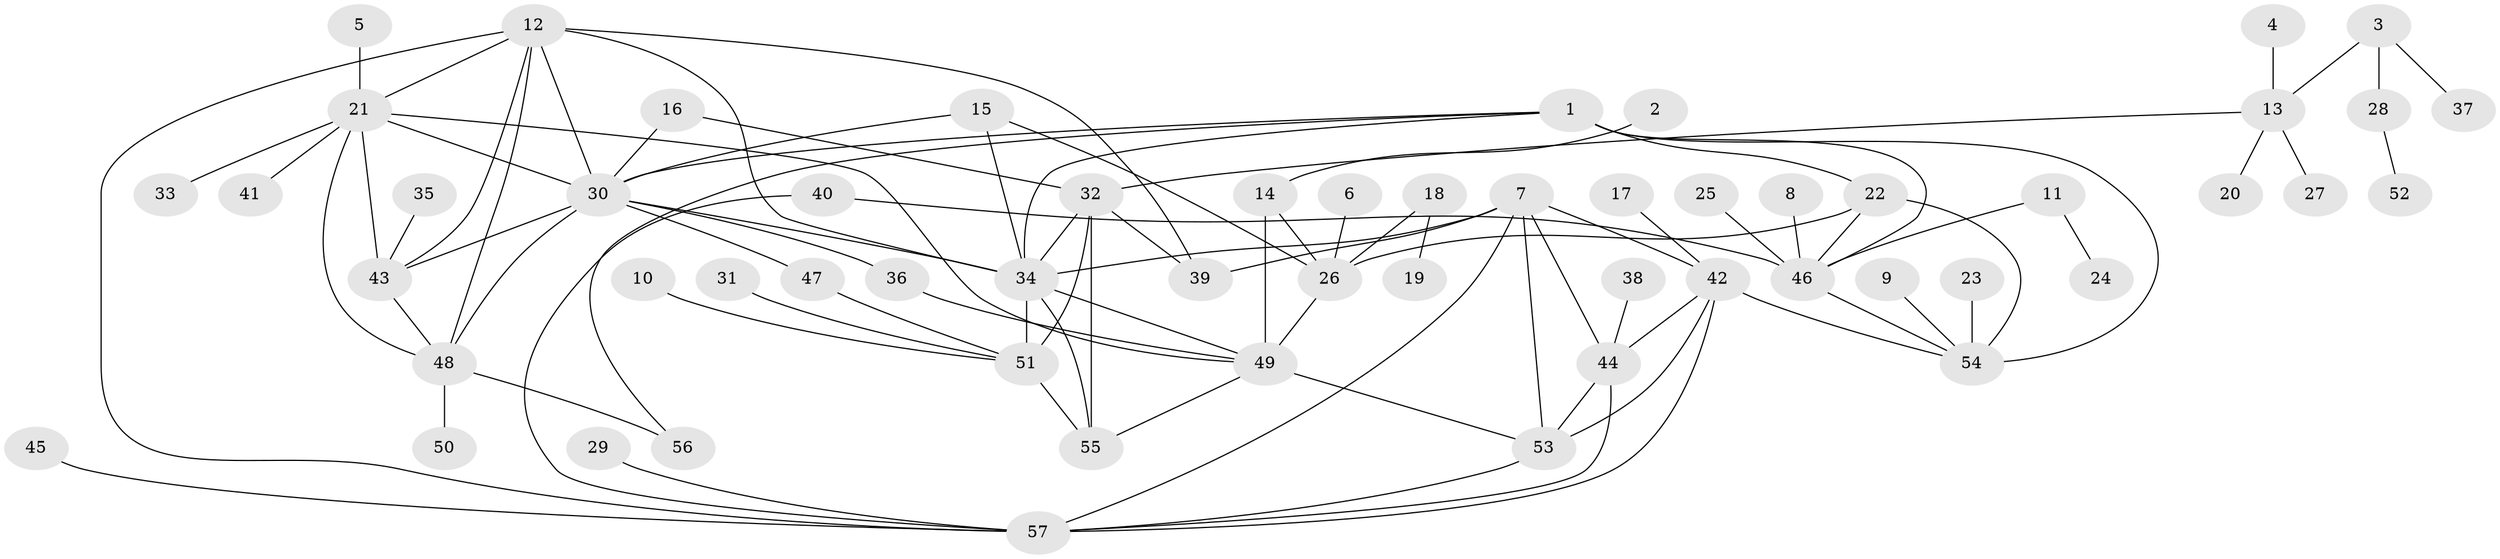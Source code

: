 // original degree distribution, {7: 0.061946902654867256, 8: 0.04424778761061947, 10: 0.04424778761061947, 11: 0.008849557522123894, 6: 0.05309734513274336, 5: 0.017699115044247787, 2: 0.1592920353982301, 1: 0.5398230088495575, 3: 0.061946902654867256, 4: 0.008849557522123894}
// Generated by graph-tools (version 1.1) at 2025/02/03/09/25 03:02:51]
// undirected, 57 vertices, 92 edges
graph export_dot {
graph [start="1"]
  node [color=gray90,style=filled];
  1;
  2;
  3;
  4;
  5;
  6;
  7;
  8;
  9;
  10;
  11;
  12;
  13;
  14;
  15;
  16;
  17;
  18;
  19;
  20;
  21;
  22;
  23;
  24;
  25;
  26;
  27;
  28;
  29;
  30;
  31;
  32;
  33;
  34;
  35;
  36;
  37;
  38;
  39;
  40;
  41;
  42;
  43;
  44;
  45;
  46;
  47;
  48;
  49;
  50;
  51;
  52;
  53;
  54;
  55;
  56;
  57;
  1 -- 22 [weight=1.0];
  1 -- 30 [weight=1.0];
  1 -- 34 [weight=1.0];
  1 -- 46 [weight=1.0];
  1 -- 54 [weight=2.0];
  1 -- 56 [weight=1.0];
  2 -- 14 [weight=1.0];
  3 -- 13 [weight=1.0];
  3 -- 28 [weight=1.0];
  3 -- 37 [weight=1.0];
  4 -- 13 [weight=1.0];
  5 -- 21 [weight=1.0];
  6 -- 26 [weight=1.0];
  7 -- 34 [weight=1.0];
  7 -- 39 [weight=1.0];
  7 -- 42 [weight=1.0];
  7 -- 44 [weight=1.0];
  7 -- 53 [weight=1.0];
  7 -- 57 [weight=1.0];
  8 -- 46 [weight=1.0];
  9 -- 54 [weight=1.0];
  10 -- 51 [weight=1.0];
  11 -- 24 [weight=1.0];
  11 -- 46 [weight=1.0];
  12 -- 21 [weight=1.0];
  12 -- 30 [weight=1.0];
  12 -- 34 [weight=1.0];
  12 -- 39 [weight=1.0];
  12 -- 43 [weight=1.0];
  12 -- 48 [weight=1.0];
  12 -- 57 [weight=1.0];
  13 -- 20 [weight=1.0];
  13 -- 27 [weight=1.0];
  13 -- 32 [weight=1.0];
  14 -- 26 [weight=1.0];
  14 -- 49 [weight=3.0];
  15 -- 26 [weight=1.0];
  15 -- 30 [weight=1.0];
  15 -- 34 [weight=1.0];
  16 -- 30 [weight=1.0];
  16 -- 32 [weight=1.0];
  17 -- 42 [weight=1.0];
  18 -- 19 [weight=1.0];
  18 -- 26 [weight=1.0];
  21 -- 30 [weight=1.0];
  21 -- 33 [weight=1.0];
  21 -- 41 [weight=1.0];
  21 -- 43 [weight=1.0];
  21 -- 48 [weight=1.0];
  21 -- 49 [weight=1.0];
  22 -- 26 [weight=1.0];
  22 -- 46 [weight=1.0];
  22 -- 54 [weight=2.0];
  23 -- 54 [weight=1.0];
  25 -- 46 [weight=1.0];
  26 -- 49 [weight=3.0];
  28 -- 52 [weight=1.0];
  29 -- 57 [weight=1.0];
  30 -- 34 [weight=1.0];
  30 -- 36 [weight=1.0];
  30 -- 43 [weight=1.0];
  30 -- 47 [weight=1.0];
  30 -- 48 [weight=1.0];
  31 -- 51 [weight=1.0];
  32 -- 34 [weight=1.0];
  32 -- 39 [weight=1.0];
  32 -- 51 [weight=2.0];
  32 -- 55 [weight=1.0];
  34 -- 49 [weight=1.0];
  34 -- 51 [weight=2.0];
  34 -- 55 [weight=1.0];
  35 -- 43 [weight=1.0];
  36 -- 49 [weight=1.0];
  38 -- 44 [weight=1.0];
  40 -- 46 [weight=1.0];
  40 -- 57 [weight=1.0];
  42 -- 44 [weight=1.0];
  42 -- 53 [weight=1.0];
  42 -- 54 [weight=1.0];
  42 -- 57 [weight=1.0];
  43 -- 48 [weight=1.0];
  44 -- 53 [weight=1.0];
  44 -- 57 [weight=1.0];
  45 -- 57 [weight=1.0];
  46 -- 54 [weight=2.0];
  47 -- 51 [weight=1.0];
  48 -- 50 [weight=1.0];
  48 -- 56 [weight=1.0];
  49 -- 53 [weight=1.0];
  49 -- 55 [weight=1.0];
  51 -- 55 [weight=2.0];
  53 -- 57 [weight=1.0];
}

